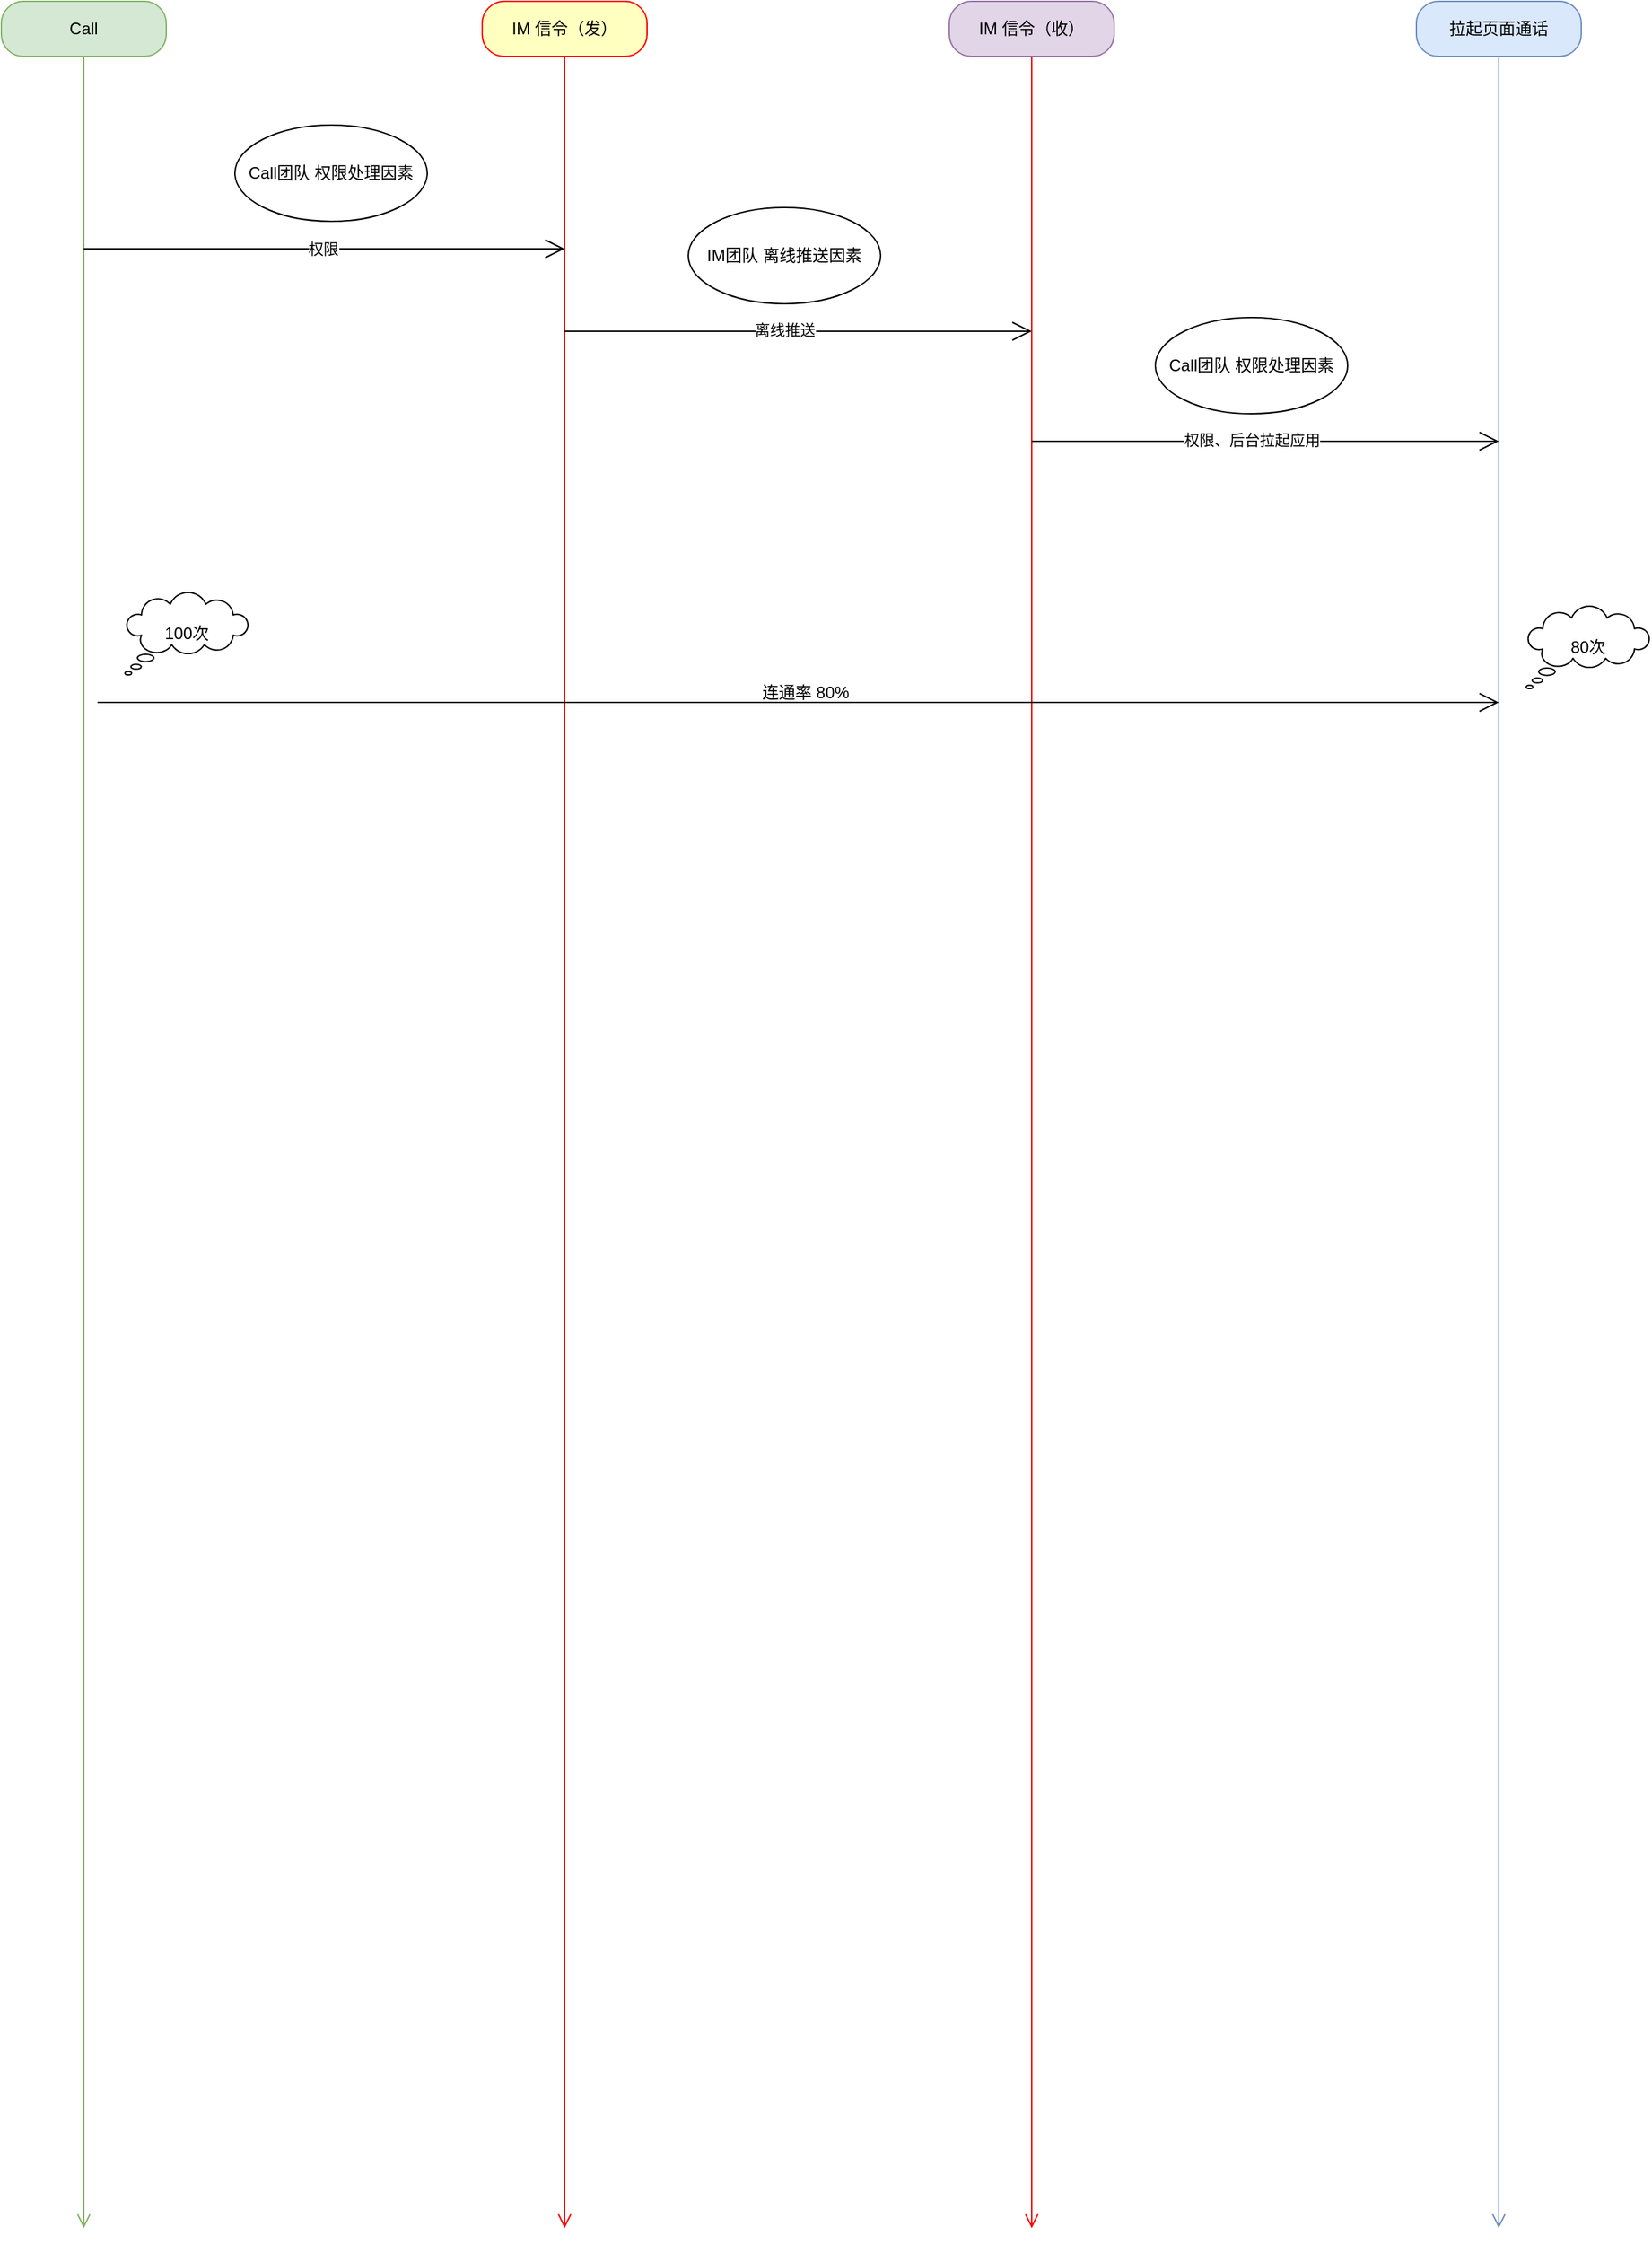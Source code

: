 <mxfile version="21.6.2" type="github">
  <diagram name="第 1 页" id="3Z1e6h2pDKjKwEbzN9B4">
    <mxGraphModel dx="1754" dy="981" grid="1" gridSize="10" guides="1" tooltips="1" connect="1" arrows="1" fold="1" page="1" pageScale="1" pageWidth="827" pageHeight="1169" math="0" shadow="0">
      <root>
        <mxCell id="0" />
        <mxCell id="1" parent="0" />
        <mxCell id="ICSW-CXuDH6oqXJ18bAo-3" value="Call" style="rounded=1;whiteSpace=wrap;html=1;arcSize=40;fillColor=#d5e8d4;strokeColor=#82b366;" vertex="1" parent="1">
          <mxGeometry x="30" y="280" width="120" height="40" as="geometry" />
        </mxCell>
        <mxCell id="ICSW-CXuDH6oqXJ18bAo-4" value="" style="edgeStyle=orthogonalEdgeStyle;html=1;verticalAlign=bottom;endArrow=open;endSize=8;strokeColor=#82b366;rounded=0;fillColor=#d5e8d4;" edge="1" source="ICSW-CXuDH6oqXJ18bAo-3" parent="1">
          <mxGeometry relative="1" as="geometry">
            <mxPoint x="90" y="1900" as="targetPoint" />
          </mxGeometry>
        </mxCell>
        <mxCell id="ICSW-CXuDH6oqXJ18bAo-6" value="IM 信令（发）" style="rounded=1;whiteSpace=wrap;html=1;arcSize=40;fontColor=#000000;fillColor=#ffffc0;strokeColor=#ff0000;" vertex="1" parent="1">
          <mxGeometry x="380" y="280" width="120" height="40" as="geometry" />
        </mxCell>
        <mxCell id="ICSW-CXuDH6oqXJ18bAo-7" value="" style="edgeStyle=orthogonalEdgeStyle;html=1;verticalAlign=bottom;endArrow=open;endSize=8;strokeColor=#ff0000;rounded=0;" edge="1" source="ICSW-CXuDH6oqXJ18bAo-6" parent="1">
          <mxGeometry relative="1" as="geometry">
            <mxPoint x="440" y="1900" as="targetPoint" />
          </mxGeometry>
        </mxCell>
        <mxCell id="ICSW-CXuDH6oqXJ18bAo-8" value="IM 信令（收）" style="rounded=1;whiteSpace=wrap;html=1;arcSize=40;fillColor=#e1d5e7;strokeColor=#9673a6;" vertex="1" parent="1">
          <mxGeometry x="720" y="280" width="120" height="40" as="geometry" />
        </mxCell>
        <mxCell id="ICSW-CXuDH6oqXJ18bAo-9" value="" style="edgeStyle=orthogonalEdgeStyle;html=1;verticalAlign=bottom;endArrow=open;endSize=8;strokeColor=#ff0000;rounded=0;" edge="1" parent="1" source="ICSW-CXuDH6oqXJ18bAo-8">
          <mxGeometry relative="1" as="geometry">
            <mxPoint x="780" y="1900" as="targetPoint" />
          </mxGeometry>
        </mxCell>
        <mxCell id="ICSW-CXuDH6oqXJ18bAo-10" value="拉起页面通话" style="rounded=1;whiteSpace=wrap;html=1;arcSize=40;fillColor=#dae8fc;strokeColor=#6c8ebf;" vertex="1" parent="1">
          <mxGeometry x="1060" y="280" width="120" height="40" as="geometry" />
        </mxCell>
        <mxCell id="ICSW-CXuDH6oqXJ18bAo-11" value="" style="edgeStyle=orthogonalEdgeStyle;html=1;verticalAlign=bottom;endArrow=open;endSize=8;strokeColor=#6c8ebf;rounded=0;fillColor=#dae8fc;" edge="1" source="ICSW-CXuDH6oqXJ18bAo-10" parent="1">
          <mxGeometry relative="1" as="geometry">
            <mxPoint x="1120" y="1900" as="targetPoint" />
          </mxGeometry>
        </mxCell>
        <mxCell id="ICSW-CXuDH6oqXJ18bAo-14" value="" style="endArrow=open;endFill=1;endSize=12;html=1;rounded=0;" edge="1" parent="1">
          <mxGeometry width="160" relative="1" as="geometry">
            <mxPoint x="90" y="460" as="sourcePoint" />
            <mxPoint x="440" y="460" as="targetPoint" />
          </mxGeometry>
        </mxCell>
        <mxCell id="ICSW-CXuDH6oqXJ18bAo-15" value="权限" style="edgeLabel;html=1;align=center;verticalAlign=middle;resizable=0;points=[];" vertex="1" connectable="0" parent="ICSW-CXuDH6oqXJ18bAo-14">
          <mxGeometry x="-0.251" y="4" relative="1" as="geometry">
            <mxPoint x="43" y="4" as="offset" />
          </mxGeometry>
        </mxCell>
        <mxCell id="ICSW-CXuDH6oqXJ18bAo-17" value="" style="endArrow=open;endFill=1;endSize=12;html=1;rounded=0;" edge="1" parent="1">
          <mxGeometry width="160" relative="1" as="geometry">
            <mxPoint x="440" y="520" as="sourcePoint" />
            <mxPoint x="780" y="520" as="targetPoint" />
          </mxGeometry>
        </mxCell>
        <mxCell id="ICSW-CXuDH6oqXJ18bAo-18" value="离线推送" style="edgeLabel;html=1;align=center;verticalAlign=middle;resizable=0;points=[];" vertex="1" connectable="0" parent="ICSW-CXuDH6oqXJ18bAo-17">
          <mxGeometry x="-0.193" y="1" relative="1" as="geometry">
            <mxPoint x="23" as="offset" />
          </mxGeometry>
        </mxCell>
        <mxCell id="ICSW-CXuDH6oqXJ18bAo-19" value="" style="endArrow=open;endFill=1;endSize=12;html=1;rounded=0;" edge="1" parent="1">
          <mxGeometry width="160" relative="1" as="geometry">
            <mxPoint x="780" y="600" as="sourcePoint" />
            <mxPoint x="1120" y="600" as="targetPoint" />
          </mxGeometry>
        </mxCell>
        <mxCell id="ICSW-CXuDH6oqXJ18bAo-20" value="权限、后台拉起应用" style="edgeLabel;html=1;align=center;verticalAlign=middle;resizable=0;points=[];" vertex="1" connectable="0" parent="ICSW-CXuDH6oqXJ18bAo-19">
          <mxGeometry x="-0.193" y="1" relative="1" as="geometry">
            <mxPoint x="23" as="offset" />
          </mxGeometry>
        </mxCell>
        <mxCell id="ICSW-CXuDH6oqXJ18bAo-23" value="IM团队 离线推送因素" style="ellipse;whiteSpace=wrap;html=1;" vertex="1" parent="1">
          <mxGeometry x="530" y="430" width="140" height="70" as="geometry" />
        </mxCell>
        <mxCell id="ICSW-CXuDH6oqXJ18bAo-24" value="Call团队 权限处理因素" style="ellipse;whiteSpace=wrap;html=1;" vertex="1" parent="1">
          <mxGeometry x="870" y="510" width="140" height="70" as="geometry" />
        </mxCell>
        <mxCell id="ICSW-CXuDH6oqXJ18bAo-25" value="Call团队 权限处理因素" style="ellipse;whiteSpace=wrap;html=1;" vertex="1" parent="1">
          <mxGeometry x="200" y="370" width="140" height="70" as="geometry" />
        </mxCell>
        <mxCell id="ICSW-CXuDH6oqXJ18bAo-26" value="100次" style="whiteSpace=wrap;html=1;shape=mxgraph.basic.cloud_callout" vertex="1" parent="1">
          <mxGeometry x="120" y="710" width="90" height="60" as="geometry" />
        </mxCell>
        <mxCell id="ICSW-CXuDH6oqXJ18bAo-27" value="80次" style="whiteSpace=wrap;html=1;shape=mxgraph.basic.cloud_callout" vertex="1" parent="1">
          <mxGeometry x="1140" y="720" width="90" height="60" as="geometry" />
        </mxCell>
        <mxCell id="ICSW-CXuDH6oqXJ18bAo-28" value="" style="endArrow=open;endFill=1;endSize=12;html=1;rounded=0;" edge="1" parent="1">
          <mxGeometry width="160" relative="1" as="geometry">
            <mxPoint x="100" y="790" as="sourcePoint" />
            <mxPoint x="1120" y="790" as="targetPoint" />
          </mxGeometry>
        </mxCell>
        <mxCell id="ICSW-CXuDH6oqXJ18bAo-29" value="连通率 80%" style="text;html=1;align=center;verticalAlign=middle;resizable=0;points=[];autosize=1;strokeColor=none;fillColor=none;" vertex="1" parent="1">
          <mxGeometry x="570" y="768" width="90" height="30" as="geometry" />
        </mxCell>
      </root>
    </mxGraphModel>
  </diagram>
</mxfile>
